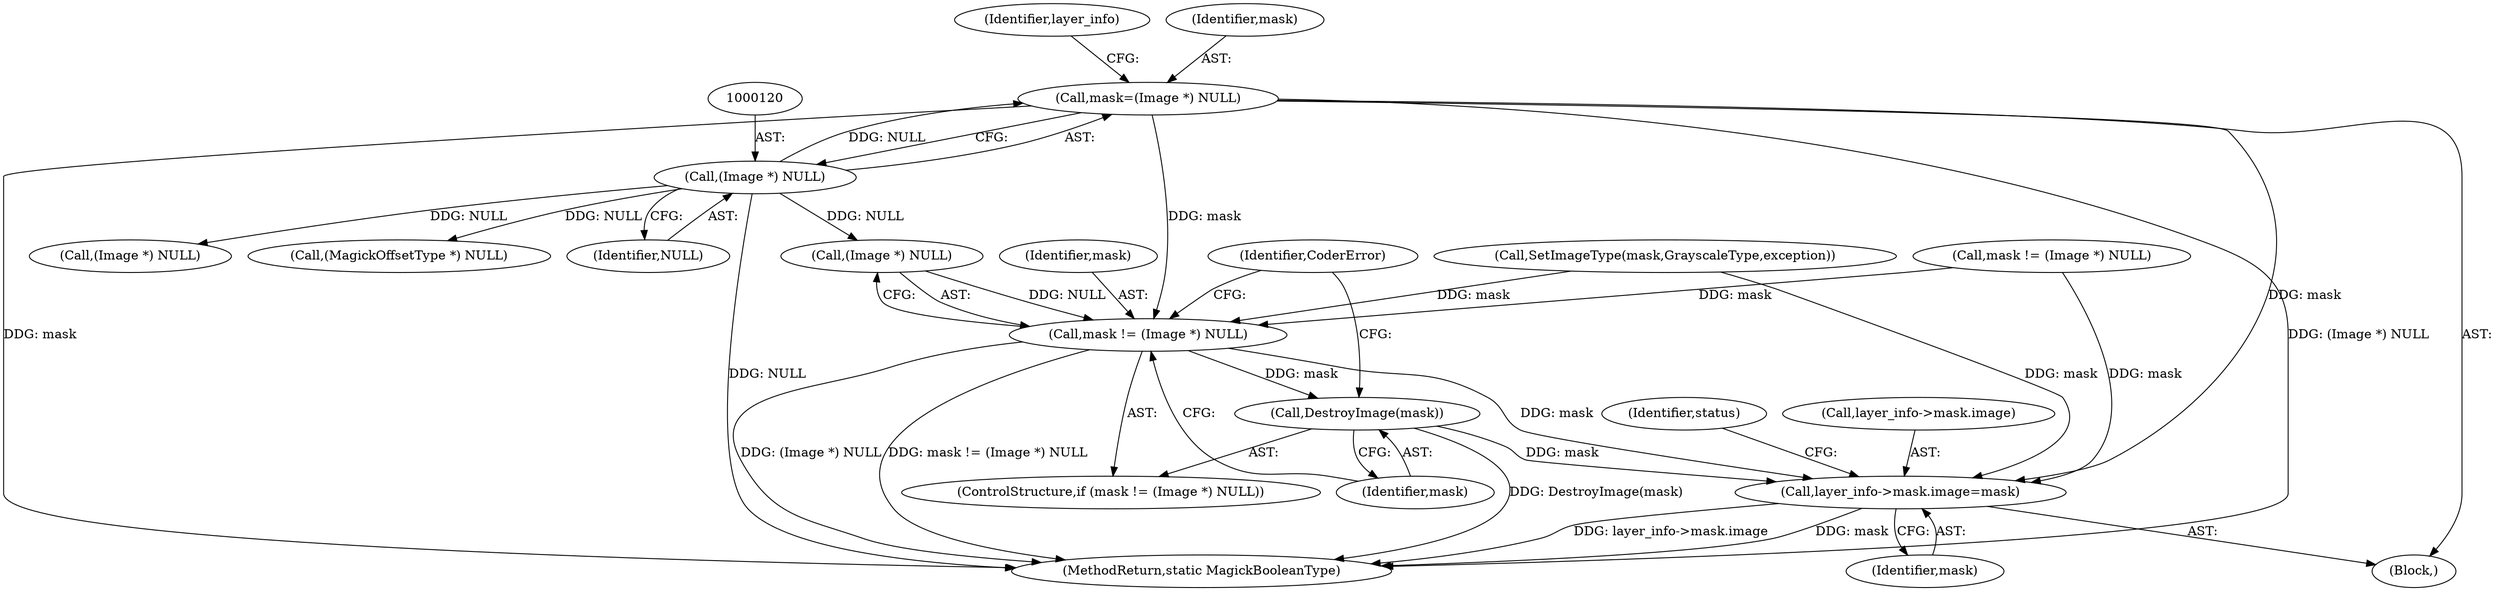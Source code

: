 digraph "0_ImageMagick_04a567494786d5bb50894fc8bb8fea0cf496bea8@pointer" {
"1000117" [label="(Call,mask=(Image *) NULL)"];
"1000119" [label="(Call,(Image *) NULL)"];
"1000373" [label="(Call,mask != (Image *) NULL)"];
"1000378" [label="(Call,DestroyImage(mask))"];
"1000386" [label="(Call,layer_info->mask.image=mask)"];
"1000374" [label="(Identifier,mask)"];
"1000230" [label="(Call,(Image *) NULL)"];
"1000394" [label="(Identifier,status)"];
"1000128" [label="(Identifier,layer_info)"];
"1000228" [label="(Call,mask != (Image *) NULL)"];
"1000119" [label="(Call,(Image *) NULL)"];
"1000392" [label="(Identifier,mask)"];
"1000379" [label="(Identifier,mask)"];
"1000375" [label="(Call,(Image *) NULL)"];
"1000117" [label="(Call,mask=(Image *) NULL)"];
"1000121" [label="(Identifier,NULL)"];
"1000378" [label="(Call,DestroyImage(mask))"];
"1000395" [label="(MethodReturn,static MagickBooleanType)"];
"1000372" [label="(ControlStructure,if (mask != (Image *) NULL))"];
"1000234" [label="(Call,SetImageType(mask,GrayscaleType,exception))"];
"1000386" [label="(Call,layer_info->mask.image=mask)"];
"1000282" [label="(Call,(MagickOffsetType *) NULL)"];
"1000109" [label="(Block,)"];
"1000381" [label="(Identifier,CoderError)"];
"1000373" [label="(Call,mask != (Image *) NULL)"];
"1000118" [label="(Identifier,mask)"];
"1000387" [label="(Call,layer_info->mask.image)"];
"1000117" -> "1000109"  [label="AST: "];
"1000117" -> "1000119"  [label="CFG: "];
"1000118" -> "1000117"  [label="AST: "];
"1000119" -> "1000117"  [label="AST: "];
"1000128" -> "1000117"  [label="CFG: "];
"1000117" -> "1000395"  [label="DDG: mask"];
"1000117" -> "1000395"  [label="DDG: (Image *) NULL"];
"1000119" -> "1000117"  [label="DDG: NULL"];
"1000117" -> "1000373"  [label="DDG: mask"];
"1000117" -> "1000386"  [label="DDG: mask"];
"1000119" -> "1000121"  [label="CFG: "];
"1000120" -> "1000119"  [label="AST: "];
"1000121" -> "1000119"  [label="AST: "];
"1000119" -> "1000395"  [label="DDG: NULL"];
"1000119" -> "1000230"  [label="DDG: NULL"];
"1000119" -> "1000282"  [label="DDG: NULL"];
"1000119" -> "1000375"  [label="DDG: NULL"];
"1000373" -> "1000372"  [label="AST: "];
"1000373" -> "1000375"  [label="CFG: "];
"1000374" -> "1000373"  [label="AST: "];
"1000375" -> "1000373"  [label="AST: "];
"1000379" -> "1000373"  [label="CFG: "];
"1000381" -> "1000373"  [label="CFG: "];
"1000373" -> "1000395"  [label="DDG: (Image *) NULL"];
"1000373" -> "1000395"  [label="DDG: mask != (Image *) NULL"];
"1000228" -> "1000373"  [label="DDG: mask"];
"1000234" -> "1000373"  [label="DDG: mask"];
"1000375" -> "1000373"  [label="DDG: NULL"];
"1000373" -> "1000378"  [label="DDG: mask"];
"1000373" -> "1000386"  [label="DDG: mask"];
"1000378" -> "1000372"  [label="AST: "];
"1000378" -> "1000379"  [label="CFG: "];
"1000379" -> "1000378"  [label="AST: "];
"1000381" -> "1000378"  [label="CFG: "];
"1000378" -> "1000395"  [label="DDG: DestroyImage(mask)"];
"1000378" -> "1000386"  [label="DDG: mask"];
"1000386" -> "1000109"  [label="AST: "];
"1000386" -> "1000392"  [label="CFG: "];
"1000387" -> "1000386"  [label="AST: "];
"1000392" -> "1000386"  [label="AST: "];
"1000394" -> "1000386"  [label="CFG: "];
"1000386" -> "1000395"  [label="DDG: mask"];
"1000386" -> "1000395"  [label="DDG: layer_info->mask.image"];
"1000228" -> "1000386"  [label="DDG: mask"];
"1000234" -> "1000386"  [label="DDG: mask"];
}
